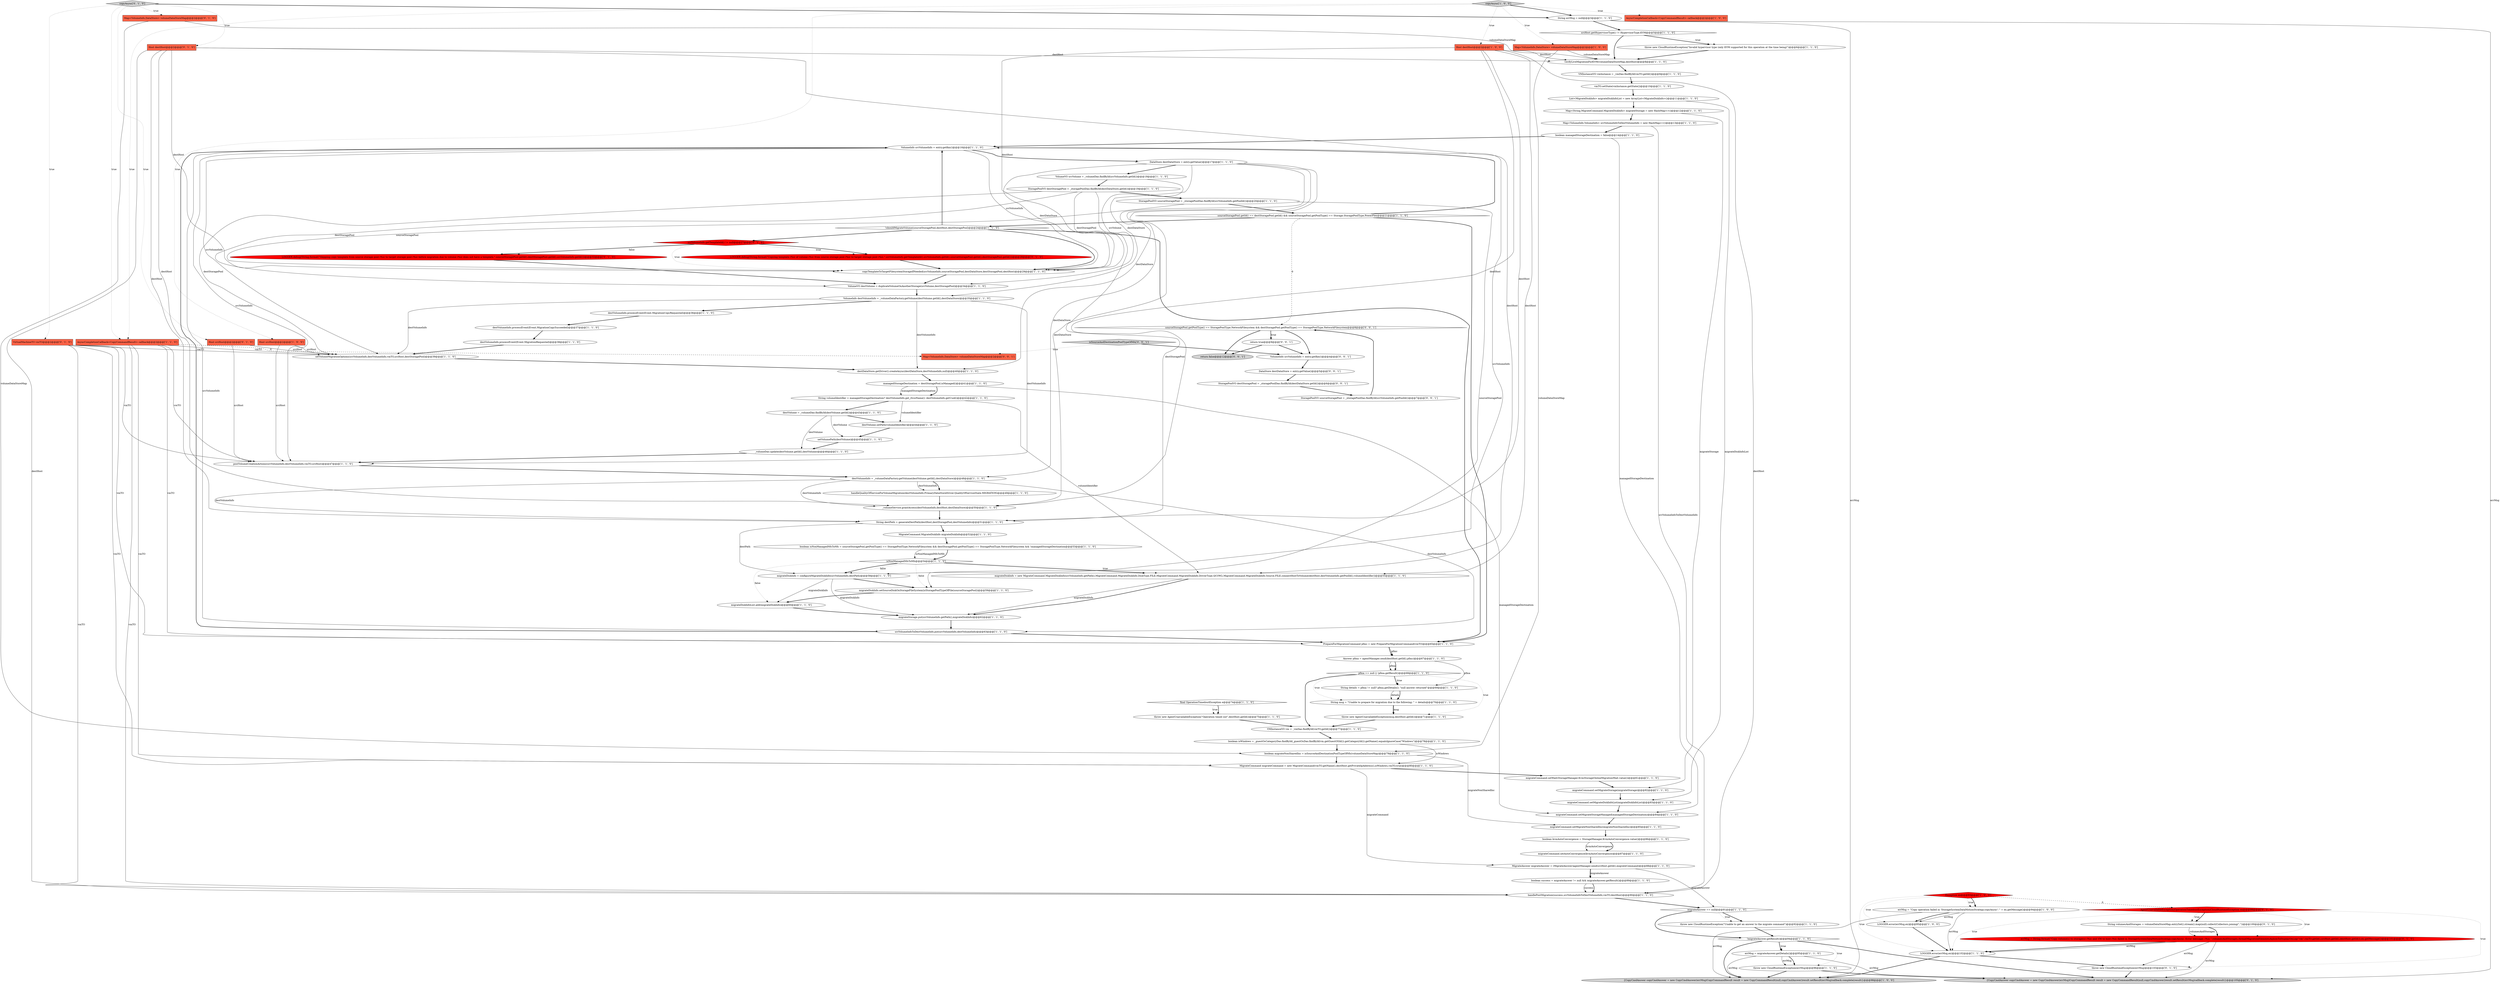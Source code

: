 digraph {
89 [style = filled, label = "Map<VolumeInfo,DataStore> volumeDataStoreMap@@@2@@@['0', '1', '0']", fillcolor = tomato, shape = box image = "AAA0AAABBB2BBB"];
73 [style = filled, label = "String errMsg = null@@@3@@@['1', '1', '0']", fillcolor = white, shape = ellipse image = "AAA0AAABBB1BBB"];
58 [style = filled, label = "_volumeDao.update(destVolume.getId(),destVolume)@@@46@@@['1', '1', '0']", fillcolor = white, shape = ellipse image = "AAA0AAABBB1BBB"];
47 [style = filled, label = "destVolume = _volumeDao.findById(destVolume.getId())@@@43@@@['1', '1', '0']", fillcolor = white, shape = ellipse image = "AAA0AAABBB1BBB"];
28 [style = filled, label = "handlePostMigration(success,srcVolumeInfoToDestVolumeInfo,vmTO,destHost)@@@90@@@['1', '1', '0']", fillcolor = white, shape = ellipse image = "AAA0AAABBB1BBB"];
91 [style = filled, label = "throw new CloudRuntimeException(errMsg)@@@103@@@['0', '1', '0']", fillcolor = white, shape = ellipse image = "AAA0AAABBB2BBB"];
11 [style = filled, label = "LOGGER.error(errMsg,ex)@@@95@@@['1', '0', '0']", fillcolor = white, shape = ellipse image = "AAA0AAABBB1BBB"];
72 [style = filled, label = "LOGGER.error(errMsg,ex)@@@102@@@['1', '1', '0']", fillcolor = white, shape = ellipse image = "AAA0AAABBB1BBB"];
76 [style = filled, label = "migrateCommand.setMigrateDiskInfoList(migrateDiskInfoList)@@@83@@@['1', '1', '0']", fillcolor = white, shape = ellipse image = "AAA0AAABBB1BBB"];
48 [style = filled, label = "String msg = \"Unable to prepare for migration due to the following: \" + details@@@70@@@['1', '1', '0']", fillcolor = white, shape = ellipse image = "AAA0AAABBB1BBB"];
64 [style = filled, label = "throw new AgentUnavailableException(msg,destHost.getId())@@@71@@@['1', '1', '0']", fillcolor = white, shape = ellipse image = "AAA0AAABBB1BBB"];
97 [style = filled, label = "VolumeInfo srcVolumeInfo = entry.getKey()@@@4@@@['0', '0', '1']", fillcolor = white, shape = ellipse image = "AAA0AAABBB3BBB"];
103 [style = filled, label = "isSourceAndDestinationPoolTypeOfNfs['0', '0', '1']", fillcolor = lightgray, shape = diamond image = "AAA0AAABBB3BBB"];
60 [style = filled, label = "Host srcHost@@@2@@@['1', '0', '0']", fillcolor = tomato, shape = box image = "AAA0AAABBB1BBB"];
101 [style = filled, label = "Map<VolumeInfo,DataStore> volumeDataStoreMap@@@2@@@['0', '0', '1']", fillcolor = tomato, shape = box image = "AAA0AAABBB3BBB"];
40 [style = filled, label = "migrateCommand.setAutoConvergence(kvmAutoConvergence)@@@87@@@['1', '1', '0']", fillcolor = white, shape = ellipse image = "AAA0AAABBB1BBB"];
30 [style = filled, label = "migrateCommand.setMigrateStorage(migrateStorage)@@@82@@@['1', '1', '0']", fillcolor = white, shape = ellipse image = "AAA0AAABBB1BBB"];
75 [style = filled, label = "Map<String,MigrateCommand.MigrateDiskInfo> migrateStorage = new HashMap<>()@@@12@@@['1', '1', '0']", fillcolor = white, shape = ellipse image = "AAA0AAABBB1BBB"];
92 [style = filled, label = "VirtualMachineTO vmTO@@@2@@@['0', '1', '0']", fillcolor = tomato, shape = box image = "AAA0AAABBB2BBB"];
57 [style = filled, label = "throw new CloudRuntimeException(errMsg)@@@96@@@['1', '1', '0']", fillcolor = white, shape = ellipse image = "AAA0AAABBB1BBB"];
23 [style = filled, label = "StoragePoolVO sourceStoragePool = _storagePoolDao.findById(srcVolumeInfo.getPoolId())@@@20@@@['1', '1', '0']", fillcolor = white, shape = ellipse image = "AAA0AAABBB1BBB"];
66 [style = filled, label = "setVolumePath(destVolume)@@@45@@@['1', '1', '0']", fillcolor = white, shape = ellipse image = "AAA0AAABBB1BBB"];
0 [style = filled, label = "srcHost.getHypervisorType() != HypervisorType.KVM@@@5@@@['1', '1', '0']", fillcolor = white, shape = diamond image = "AAA0AAABBB1BBB"];
43 [style = filled, label = "copyAsync['1', '0', '0']", fillcolor = lightgray, shape = diamond image = "AAA0AAABBB1BBB"];
24 [style = filled, label = "VMInstanceVO vm = _vmDao.findById(vmTO.getId())@@@77@@@['1', '1', '0']", fillcolor = white, shape = ellipse image = "AAA0AAABBB1BBB"];
36 [style = filled, label = "Map<VolumeInfo,DataStore> volumeDataStoreMap@@@2@@@['1', '0', '0']", fillcolor = tomato, shape = box image = "AAA0AAABBB1BBB"];
20 [style = filled, label = "throw new CloudRuntimeException(\"Invalid hypervisor type (only KVM supported for this operation at the time being)\")@@@6@@@['1', '1', '0']", fillcolor = white, shape = ellipse image = "AAA0AAABBB1BBB"];
102 [style = filled, label = "DataStore destDataStore = entry.getValue()@@@5@@@['0', '0', '1']", fillcolor = white, shape = ellipse image = "AAA0AAABBB3BBB"];
84 [style = filled, label = "srcVolumeInfo.getTemplateId() != null@@@27@@@['0', '1', '0']", fillcolor = red, shape = diamond image = "AAA1AAABBB2BBB"];
59 [style = filled, label = "destVolumeInfo = _volumeDataFactory.getVolume(destVolume.getId(),destDataStore)@@@48@@@['1', '1', '0']", fillcolor = white, shape = ellipse image = "AAA0AAABBB1BBB"];
42 [style = filled, label = "Answer pfma = agentManager.send(destHost.getId(),pfmc)@@@67@@@['1', '1', '0']", fillcolor = white, shape = ellipse image = "AAA0AAABBB1BBB"];
62 [style = filled, label = "String details = pfma != null? pfma.getDetails(): \"null answer returned\"@@@69@@@['1', '1', '0']", fillcolor = white, shape = ellipse image = "AAA0AAABBB1BBB"];
39 [style = filled, label = "boolean kvmAutoConvergence = StorageManager.KvmAutoConvergence.value()@@@86@@@['1', '1', '0']", fillcolor = white, shape = ellipse image = "AAA0AAABBB1BBB"];
13 [style = filled, label = "migrateDiskInfo = configureMigrateDiskInfo(srcVolumeInfo,destPath)@@@58@@@['1', '1', '0']", fillcolor = white, shape = ellipse image = "AAA0AAABBB1BBB"];
26 [style = filled, label = "destVolumeInfo.processEvent(Event.MigrationCopySucceeded)@@@37@@@['1', '1', '0']", fillcolor = white, shape = ellipse image = "AAA0AAABBB1BBB"];
31 [style = filled, label = "errMsg = \"Copy operation failed in 'StorageSystemDataMotionStrategy.copyAsync': \" + ex.getMessage()@@@94@@@['1', '0', '0']", fillcolor = white, shape = ellipse image = "AAA0AAABBB1BBB"];
46 [style = filled, label = "setVolumeMigrationOptions(srcVolumeInfo,destVolumeInfo,vmTO,srcHost,destStoragePool)@@@39@@@['1', '1', '0']", fillcolor = white, shape = ellipse image = "AAA0AAABBB1BBB"];
14 [style = filled, label = "MigrateAnswer migrateAnswer = (MigrateAnswer)agentManager.send(srcHost.getId(),migrateCommand)@@@88@@@['1', '1', '0']", fillcolor = white, shape = ellipse image = "AAA0AAABBB1BBB"];
33 [style = filled, label = "migrateDiskInfoList.add(migrateDiskInfo)@@@60@@@['1', '1', '0']", fillcolor = white, shape = ellipse image = "AAA0AAABBB1BBB"];
9 [style = filled, label = "!migrateAnswer.getResult()@@@94@@@['1', '1', '0']", fillcolor = white, shape = diamond image = "AAA0AAABBB1BBB"];
3 [style = filled, label = "isNonManagedNfsToNfs@@@54@@@['1', '1', '0']", fillcolor = white, shape = diamond image = "AAA0AAABBB1BBB"];
99 [style = filled, label = "return false@@@12@@@['0', '0', '1']", fillcolor = lightgray, shape = ellipse image = "AAA0AAABBB3BBB"];
6 [style = filled, label = "destVolumeInfo.processEvent(Event.MigrationCopyRequested)@@@36@@@['1', '1', '0']", fillcolor = white, shape = ellipse image = "AAA0AAABBB1BBB"];
87 [style = filled, label = "Host destHost@@@2@@@['0', '1', '0']", fillcolor = tomato, shape = box image = "AAA0AAABBB2BBB"];
96 [style = filled, label = "StoragePoolVO destStoragePool = _storagePoolDao.findById(destDataStore.getId())@@@6@@@['0', '0', '1']", fillcolor = white, shape = ellipse image = "AAA0AAABBB3BBB"];
90 [style = filled, label = "{CopyCmdAnswer copyCmdAnswer = new CopyCmdAnswer(errMsg)CopyCommandResult result = new CopyCommandResult(null,copyCmdAnswer)result.setResult(errMsg)callback.complete(result)}@@@105@@@['0', '1', '0']", fillcolor = lightgray, shape = ellipse image = "AAA0AAABBB2BBB"];
18 [style = filled, label = "migrateDiskInfo = new MigrateCommand.MigrateDiskInfo(srcVolumeInfo.getPath(),MigrateCommand.MigrateDiskInfo.DiskType.FILE,MigrateCommand.MigrateDiskInfo.DriverType.QCOW2,MigrateCommand.MigrateDiskInfo.Source.FILE,connectHostToVolume(destHost,destVolumeInfo.getPoolId(),volumeIdentifier))@@@55@@@['1', '1', '0']", fillcolor = white, shape = ellipse image = "AAA0AAABBB1BBB"];
22 [style = filled, label = "pfma == null || !pfma.getResult()@@@68@@@['1', '1', '0']", fillcolor = white, shape = diamond image = "AAA0AAABBB1BBB"];
63 [style = filled, label = "VolumeInfo destVolumeInfo = _volumeDataFactory.getVolume(destVolume.getId(),destDataStore)@@@35@@@['1', '1', '0']", fillcolor = white, shape = ellipse image = "AAA0AAABBB1BBB"];
98 [style = filled, label = "StoragePoolVO sourceStoragePool = _storagePoolDao.findById(srcVolumeInfo.getPoolId())@@@7@@@['0', '0', '1']", fillcolor = white, shape = ellipse image = "AAA0AAABBB3BBB"];
79 [style = filled, label = "StoragePoolVO destStoragePool = _storagePoolDao.findById(destDataStore.getId())@@@19@@@['1', '1', '0']", fillcolor = white, shape = ellipse image = "AAA0AAABBB1BBB"];
17 [style = filled, label = "migrateCommand.setMigrateNonSharedInc(migrateNonSharedInc)@@@85@@@['1', '1', '0']", fillcolor = white, shape = ellipse image = "AAA0AAABBB1BBB"];
25 [style = filled, label = "destVolume.setPath(volumeIdentifier)@@@44@@@['1', '1', '0']", fillcolor = white, shape = ellipse image = "AAA0AAABBB1BBB"];
80 [style = filled, label = "boolean migrateNonSharedInc = isSourceAndDestinationPoolTypeOfNfs(volumeDataStoreMap)@@@79@@@['1', '1', '0']", fillcolor = white, shape = ellipse image = "AAA0AAABBB1BBB"];
54 [style = filled, label = "Map<VolumeInfo,VolumeInfo> srcVolumeInfoToDestVolumeInfo = new HashMap<>()@@@13@@@['1', '1', '0']", fillcolor = white, shape = ellipse image = "AAA0AAABBB1BBB"];
65 [style = filled, label = "destVolumeInfo.processEvent(Event.MigrationRequested)@@@38@@@['1', '1', '0']", fillcolor = white, shape = ellipse image = "AAA0AAABBB1BBB"];
51 [style = filled, label = "List<MigrateDiskInfo> migrateDiskInfoList = new ArrayList<MigrateDiskInfo>()@@@11@@@['1', '1', '0']", fillcolor = white, shape = ellipse image = "AAA0AAABBB1BBB"];
94 [style = filled, label = "String volumesAndStorages = volumeDataStoreMap.entrySet().stream().map(null).collect(Collectors.joining(\",\"))@@@100@@@['0', '1', '0']", fillcolor = white, shape = ellipse image = "AAA0AAABBB2BBB"];
95 [style = filled, label = "AgentUnavailableException|OperationTimedoutException|CloudRuntimeException ex@@@99@@@['0', '1', '0']", fillcolor = red, shape = diamond image = "AAA1AAABBB2BBB"];
71 [style = filled, label = "migrateCommand.setMigrateStorageManaged(managedStorageDestination)@@@84@@@['1', '1', '0']", fillcolor = white, shape = ellipse image = "AAA0AAABBB1BBB"];
93 [style = filled, label = "LOGGER.debug(String.format(\"Skipping copy template from source storage pool (%s( to target storage pool (%s( before migration due to volume (%s( does not have a template.\",sourceStoragePool.getId(),destStoragePool.getId(),srcVolumeInfo.getId()))@@@32@@@['0', '1', '0']", fillcolor = red, shape = ellipse image = "AAA1AAABBB2BBB"];
7 [style = filled, label = "postVolumeCreationActions(srcVolumeInfo,destVolumeInfo,vmTO,srcHost)@@@47@@@['1', '1', '0']", fillcolor = white, shape = ellipse image = "AAA0AAABBB1BBB"];
10 [style = filled, label = "migrateDiskInfo.setSourceDiskOnStorageFileSystem(isStoragePoolTypeOfFile(sourceStoragePool))@@@59@@@['1', '1', '0']", fillcolor = white, shape = ellipse image = "AAA0AAABBB1BBB"];
19 [style = filled, label = "Host destHost@@@2@@@['1', '0', '0']", fillcolor = tomato, shape = box image = "AAA0AAABBB1BBB"];
29 [style = filled, label = "PrepareForMigrationCommand pfmc = new PrepareForMigrationCommand(vmTO)@@@65@@@['1', '1', '0']", fillcolor = white, shape = ellipse image = "AAA0AAABBB1BBB"];
53 [style = filled, label = "{CopyCmdAnswer copyCmdAnswer = new CopyCmdAnswer(errMsg)CopyCommandResult result = new CopyCommandResult(null,copyCmdAnswer)result.setResult(errMsg)callback.complete(result)}@@@98@@@['1', '0', '0']", fillcolor = lightgray, shape = ellipse image = "AAA0AAABBB1BBB"];
12 [style = filled, label = "!shouldMigrateVolume(sourceStoragePool,destHost,destStoragePool)@@@24@@@['1', '1', '0']", fillcolor = white, shape = diamond image = "AAA0AAABBB1BBB"];
8 [style = filled, label = "destDataStore.getDriver().createAsync(destDataStore,destVolumeInfo,null)@@@40@@@['1', '1', '0']", fillcolor = white, shape = ellipse image = "AAA0AAABBB1BBB"];
69 [style = filled, label = "vmTO.setState(vmInstance.getState())@@@10@@@['1', '1', '0']", fillcolor = white, shape = ellipse image = "AAA0AAABBB1BBB"];
85 [style = filled, label = "errMsg = String.format(\"Copy volume(s) to storage(s) (%s( and VM to host (%s( failed in StorageSystemDataMotionStrategy.copyAsync. Error message: (%s(.\",volumesAndStorages,formatMigrationElementsAsJsonToDisplayOnLog(\"vm\",vmTO.getId(),srcHost.getId(),destHost.getId()),ex.getMessage())@@@101@@@['0', '1', '0']", fillcolor = red, shape = ellipse image = "AAA1AAABBB2BBB"];
83 [style = filled, label = "copyAsync['0', '1', '0']", fillcolor = lightgray, shape = diamond image = "AAA0AAABBB2BBB"];
1 [style = filled, label = "sourceStoragePool.getId() == destStoragePool.getId() && sourceStoragePool.getPoolType() == Storage.StoragePoolType.PowerFlex@@@21@@@['1', '1', '0']", fillcolor = white, shape = diamond image = "AAA0AAABBB1BBB"];
67 [style = filled, label = "throw new AgentUnavailableException(\"Operation timed out\",destHost.getId())@@@75@@@['1', '1', '0']", fillcolor = white, shape = ellipse image = "AAA0AAABBB1BBB"];
55 [style = filled, label = "AsyncCompletionCallback<CopyCommandResult> callback@@@2@@@['1', '0', '0']", fillcolor = tomato, shape = box image = "AAA0AAABBB1BBB"];
44 [style = filled, label = "_volumeService.grantAccess(destVolumeInfo,destHost,destDataStore)@@@50@@@['1', '1', '0']", fillcolor = white, shape = ellipse image = "AAA0AAABBB1BBB"];
41 [style = filled, label = "final OperationTimedoutException e@@@74@@@['1', '1', '0']", fillcolor = white, shape = diamond image = "AAA0AAABBB1BBB"];
78 [style = filled, label = "VMInstanceVO vmInstance = _vmDao.findById(vmTO.getId())@@@9@@@['1', '1', '0']", fillcolor = white, shape = ellipse image = "AAA0AAABBB1BBB"];
88 [style = filled, label = "LOGGER.debug(String.format(\"Copying template (%s( of volume (%s( from source storage pool (%s( to target storage pool (%s(.\",srcVolumeInfo.getTemplateId(),srcVolumeInfo.getId(),sourceStoragePool.getId(),destStoragePool.getId()))@@@28@@@['0', '1', '0']", fillcolor = red, shape = ellipse image = "AAA1AAABBB2BBB"];
2 [style = filled, label = "managedStorageDestination = destStoragePool.isManaged()@@@41@@@['1', '1', '0']", fillcolor = white, shape = ellipse image = "AAA0AAABBB1BBB"];
45 [style = filled, label = "MigrateCommand migrateCommand = new MigrateCommand(vmTO.getName(),destHost.getPrivateIpAddress(),isWindows,vmTO,true)@@@80@@@['1', '1', '0']", fillcolor = white, shape = ellipse image = "AAA0AAABBB1BBB"];
38 [style = filled, label = "boolean managedStorageDestination = false@@@14@@@['1', '1', '0']", fillcolor = white, shape = ellipse image = "AAA0AAABBB1BBB"];
81 [style = filled, label = "migrateAnswer == null@@@91@@@['1', '1', '0']", fillcolor = white, shape = diamond image = "AAA0AAABBB1BBB"];
61 [style = filled, label = "Exception ex@@@93@@@['1', '0', '0']", fillcolor = red, shape = diamond image = "AAA1AAABBB1BBB"];
32 [style = filled, label = "handleQualityOfServiceForVolumeMigration(destVolumeInfo,PrimaryDataStoreDriver.QualityOfServiceState.MIGRATION)@@@49@@@['1', '1', '0']", fillcolor = white, shape = ellipse image = "AAA0AAABBB1BBB"];
56 [style = filled, label = "String destPath = generateDestPath(destHost,destStoragePool,destVolumeInfo)@@@51@@@['1', '1', '0']", fillcolor = white, shape = ellipse image = "AAA0AAABBB1BBB"];
100 [style = filled, label = "return true@@@9@@@['0', '0', '1']", fillcolor = white, shape = ellipse image = "AAA0AAABBB3BBB"];
15 [style = filled, label = "boolean isWindows = _guestOsCategoryDao.findById(_guestOsDao.findById(vm.getGuestOSId()).getCategoryId()).getName().equalsIgnoreCase(\"Windows\")@@@78@@@['1', '1', '0']", fillcolor = white, shape = ellipse image = "AAA0AAABBB1BBB"];
86 [style = filled, label = "Host srcHost@@@2@@@['0', '1', '0']", fillcolor = tomato, shape = box image = "AAA0AAABBB2BBB"];
50 [style = filled, label = "boolean success = migrateAnswer != null && migrateAnswer.getResult()@@@89@@@['1', '1', '0']", fillcolor = white, shape = ellipse image = "AAA0AAABBB1BBB"];
52 [style = filled, label = "throw new CloudRuntimeException(\"Unable to get an answer to the migrate command\")@@@92@@@['1', '1', '0']", fillcolor = white, shape = ellipse image = "AAA0AAABBB1BBB"];
82 [style = filled, label = "VolumeInfo srcVolumeInfo = entry.getKey()@@@16@@@['1', '1', '0']", fillcolor = white, shape = ellipse image = "AAA0AAABBB1BBB"];
104 [style = filled, label = "sourceStoragePool.getPoolType() == StoragePoolType.NetworkFilesystem && destStoragePool.getPoolType() == StoragePoolType.NetworkFilesystem@@@8@@@['0', '0', '1']", fillcolor = white, shape = diamond image = "AAA0AAABBB3BBB"];
49 [style = filled, label = "verifyLiveMigrationForKVM(volumeDataStoreMap,destHost)@@@8@@@['1', '1', '0']", fillcolor = white, shape = ellipse image = "AAA0AAABBB1BBB"];
68 [style = filled, label = "MigrateCommand.MigrateDiskInfo migrateDiskInfo@@@52@@@['1', '1', '0']", fillcolor = white, shape = ellipse image = "AAA0AAABBB1BBB"];
27 [style = filled, label = "boolean isNonManagedNfsToNfs = sourceStoragePool.getPoolType() == StoragePoolType.NetworkFilesystem && destStoragePool.getPoolType() == StoragePoolType.NetworkFilesystem && !managedStorageDestination@@@53@@@['1', '1', '0']", fillcolor = white, shape = ellipse image = "AAA0AAABBB1BBB"];
77 [style = filled, label = "AsyncCompletionCallback<CopyCommandResult> callback@@@2@@@['1', '1', '0']", fillcolor = tomato, shape = box image = "AAA0AAABBB1BBB"];
4 [style = filled, label = "errMsg = migrateAnswer.getDetails()@@@95@@@['1', '1', '0']", fillcolor = white, shape = ellipse image = "AAA0AAABBB1BBB"];
34 [style = filled, label = "String volumeIdentifier = managedStorageDestination? destVolumeInfo.get_iScsiName(): destVolumeInfo.getUuid()@@@42@@@['1', '1', '0']", fillcolor = white, shape = ellipse image = "AAA0AAABBB1BBB"];
5 [style = filled, label = "VolumeVO srcVolume = _volumeDao.findById(srcVolumeInfo.getId())@@@18@@@['1', '1', '0']", fillcolor = white, shape = ellipse image = "AAA0AAABBB1BBB"];
35 [style = filled, label = "srcVolumeInfoToDestVolumeInfo.put(srcVolumeInfo,destVolumeInfo)@@@63@@@['1', '1', '0']", fillcolor = white, shape = ellipse image = "AAA0AAABBB1BBB"];
37 [style = filled, label = "VolumeVO destVolume = duplicateVolumeOnAnotherStorage(srcVolume,destStoragePool)@@@34@@@['1', '1', '0']", fillcolor = white, shape = ellipse image = "AAA0AAABBB1BBB"];
70 [style = filled, label = "DataStore destDataStore = entry.getValue()@@@17@@@['1', '1', '0']", fillcolor = white, shape = ellipse image = "AAA0AAABBB1BBB"];
74 [style = filled, label = "migrateStorage.put(srcVolumeInfo.getPath(),migrateDiskInfo)@@@62@@@['1', '1', '0']", fillcolor = white, shape = ellipse image = "AAA0AAABBB1BBB"];
16 [style = filled, label = "copyTemplateToTargetFilesystemStorageIfNeeded(srcVolumeInfo,sourceStoragePool,destDataStore,destStoragePool,destHost)@@@29@@@['1', '1', '0']", fillcolor = white, shape = ellipse image = "AAA0AAABBB1BBB"];
21 [style = filled, label = "migrateCommand.setWait(StorageManager.KvmStorageOnlineMigrationWait.value())@@@81@@@['1', '1', '0']", fillcolor = white, shape = ellipse image = "AAA0AAABBB1BBB"];
59->32 [style = solid, label="destVolumeInfo"];
9->53 [style = bold, label=""];
12->84 [style = bold, label=""];
16->37 [style = bold, label=""];
60->46 [style = solid, label="srcHost"];
81->52 [style = bold, label=""];
84->88 [style = dotted, label="true"];
33->74 [style = bold, label=""];
28->81 [style = bold, label=""];
70->44 [style = solid, label="destDataStore"];
79->16 [style = solid, label="destStoragePool"];
15->80 [style = bold, label=""];
104->99 [style = bold, label=""];
100->99 [style = bold, label=""];
77->46 [style = solid, label="vmTO"];
89->49 [style = solid, label="volumeDataStoreMap"];
62->48 [style = solid, label="details"];
49->78 [style = bold, label=""];
21->30 [style = bold, label=""];
76->71 [style = bold, label=""];
4->90 [style = solid, label="errMsg"];
84->93 [style = bold, label=""];
70->8 [style = solid, label="destDataStore"];
42->22 [style = solid, label="pfma"];
14->50 [style = solid, label="migrateAnswer"];
29->42 [style = solid, label="pfmc"];
3->18 [style = bold, label=""];
84->88 [style = bold, label=""];
77->101 [style = dashed, label="0"];
26->65 [style = bold, label=""];
72->53 [style = bold, label=""];
103->97 [style = bold, label=""];
43->55 [style = dotted, label="true"];
41->67 [style = bold, label=""];
89->80 [style = solid, label="volumeDataStoreMap"];
82->46 [style = solid, label="srcVolumeInfo"];
1->12 [style = bold, label=""];
57->90 [style = bold, label=""];
77->7 [style = solid, label="vmTO"];
63->8 [style = solid, label="destVolumeInfo"];
13->33 [style = solid, label="migrateDiskInfo"];
54->38 [style = bold, label=""];
56->13 [style = solid, label="destPath"];
77->29 [style = solid, label="vmTO"];
81->52 [style = dotted, label="true"];
83->73 [style = bold, label=""];
9->57 [style = dotted, label="true"];
35->82 [style = bold, label=""];
79->56 [style = solid, label="destStoragePool"];
23->10 [style = solid, label="sourceStoragePool"];
9->90 [style = bold, label=""];
36->49 [style = solid, label="volumeDataStoreMap"];
19->44 [style = solid, label="destHost"];
41->67 [style = dotted, label="true"];
1->104 [style = dashed, label="0"];
73->53 [style = solid, label="errMsg"];
86->7 [style = solid, label="srcHost"];
3->33 [style = dotted, label="false"];
70->59 [style = solid, label="destDataStore"];
52->9 [style = bold, label=""];
79->37 [style = solid, label="destStoragePool"];
48->64 [style = solid, label="msg"];
59->32 [style = bold, label=""];
34->47 [style = bold, label=""];
2->34 [style = bold, label=""];
97->102 [style = bold, label=""];
100->97 [style = bold, label=""];
22->64 [style = dotted, label="true"];
54->28 [style = solid, label="srcVolumeInfoToDestVolumeInfo"];
2->71 [style = solid, label="managedStorageDestination"];
88->16 [style = bold, label=""];
61->31 [style = dotted, label="true"];
31->53 [style = solid, label="errMsg"];
70->16 [style = solid, label="destDataStore"];
15->45 [style = solid, label="isWindows"];
51->75 [style = bold, label=""];
43->73 [style = bold, label=""];
31->11 [style = bold, label=""];
50->28 [style = bold, label=""];
72->91 [style = bold, label=""];
94->85 [style = bold, label=""];
92->46 [style = solid, label="vmTO"];
12->82 [style = bold, label=""];
103->101 [style = dotted, label="true"];
79->46 [style = solid, label="destStoragePool"];
38->71 [style = solid, label="managedStorageDestination"];
12->29 [style = bold, label=""];
47->25 [style = bold, label=""];
84->16 [style = dotted, label="true"];
83->89 [style = dotted, label="true"];
70->5 [style = bold, label=""];
93->37 [style = bold, label=""];
86->46 [style = solid, label="srcHost"];
17->39 [style = bold, label=""];
3->18 [style = dotted, label="true"];
18->74 [style = solid, label="migrateDiskInfo"];
37->63 [style = bold, label=""];
9->4 [style = dotted, label="true"];
62->48 [style = bold, label=""];
43->60 [style = dotted, label="true"];
45->21 [style = bold, label=""];
0->20 [style = bold, label=""];
83->86 [style = dotted, label="true"];
42->22 [style = bold, label=""];
65->46 [style = bold, label=""];
57->53 [style = bold, label=""];
75->30 [style = solid, label="migrateStorage"];
39->40 [style = solid, label="kvmAutoConvergence"];
82->35 [style = solid, label="srcVolumeInfo"];
91->90 [style = bold, label=""];
56->68 [style = bold, label=""];
13->10 [style = bold, label=""];
92->28 [style = solid, label="vmTO"];
102->96 [style = bold, label=""];
44->56 [style = bold, label=""];
74->35 [style = bold, label=""];
82->7 [style = solid, label="srcVolumeInfo"];
87->49 [style = solid, label="destHost"];
6->26 [style = bold, label=""];
35->29 [style = bold, label=""];
81->9 [style = bold, label=""];
84->93 [style = dotted, label="false"];
4->57 [style = bold, label=""];
87->18 [style = solid, label="destHost"];
5->37 [style = solid, label="srcVolume"];
22->62 [style = dotted, label="true"];
48->64 [style = bold, label=""];
96->98 [style = bold, label=""];
77->45 [style = solid, label="vmTO"];
77->28 [style = solid, label="vmTO"];
63->6 [style = bold, label=""];
61->72 [style = dotted, label="true"];
13->74 [style = solid, label="migrateDiskInfo"];
92->7 [style = solid, label="vmTO"];
5->79 [style = bold, label=""];
59->44 [style = solid, label="destVolumeInfo"];
66->58 [style = bold, label=""];
73->0 [style = bold, label=""];
19->56 [style = solid, label="destHost"];
42->62 [style = solid, label="pfma"];
3->10 [style = dotted, label="false"];
58->7 [style = bold, label=""];
0->49 [style = bold, label=""];
8->2 [style = bold, label=""];
31->72 [style = solid, label="errMsg"];
36->80 [style = solid, label="volumeDataStoreMap"];
50->28 [style = solid, label="success"];
29->42 [style = bold, label=""];
46->8 [style = bold, label=""];
39->40 [style = bold, label=""];
14->50 [style = bold, label=""];
47->66 [style = solid, label="destVolume"];
82->70 [style = bold, label=""];
7->59 [style = bold, label=""];
32->44 [style = bold, label=""];
20->49 [style = bold, label=""];
40->14 [style = bold, label=""];
22->48 [style = dotted, label="true"];
19->28 [style = solid, label="destHost"];
10->33 [style = bold, label=""];
95->94 [style = dotted, label="true"];
83->92 [style = dotted, label="true"];
87->16 [style = solid, label="destHost"];
63->46 [style = solid, label="destVolumeInfo"];
1->29 [style = bold, label=""];
68->27 [style = bold, label=""];
98->104 [style = bold, label=""];
82->16 [style = solid, label="srcVolumeInfo"];
18->74 [style = bold, label=""];
3->13 [style = dotted, label="false"];
75->54 [style = bold, label=""];
43->36 [style = dotted, label="true"];
83->77 [style = dotted, label="true"];
82->13 [style = solid, label="srcVolumeInfo"];
59->35 [style = solid, label="destVolumeInfo"];
24->15 [style = bold, label=""];
61->11 [style = dotted, label="true"];
19->18 [style = solid, label="destHost"];
95->72 [style = dotted, label="true"];
87->56 [style = solid, label="destHost"];
80->17 [style = solid, label="migrateNonSharedInc"];
87->44 [style = solid, label="destHost"];
71->17 [style = bold, label=""];
11->72 [style = bold, label=""];
85->72 [style = bold, label=""];
85->72 [style = solid, label="errMsg"];
92->45 [style = solid, label="vmTO"];
38->82 [style = bold, label=""];
19->49 [style = solid, label="destHost"];
79->23 [style = bold, label=""];
27->3 [style = bold, label=""];
23->16 [style = solid, label="sourceStoragePool"];
1->82 [style = bold, label=""];
9->4 [style = bold, label=""];
61->31 [style = bold, label=""];
0->20 [style = dotted, label="true"];
4->53 [style = solid, label="errMsg"];
59->56 [style = solid, label="destVolumeInfo"];
95->85 [style = dotted, label="true"];
94->85 [style = solid, label="volumesAndStorages"];
12->16 [style = bold, label=""];
85->90 [style = solid, label="errMsg"];
69->51 [style = bold, label=""];
2->34 [style = solid, label="managedStorageDestination"];
34->18 [style = solid, label="volumeIdentifier"];
64->24 [style = bold, label=""];
83->87 [style = dotted, label="true"];
104->100 [style = bold, label=""];
85->91 [style = solid, label="errMsg"];
95->94 [style = bold, label=""];
19->16 [style = solid, label="destHost"];
45->14 [style = solid, label="migrateCommand"];
22->62 [style = bold, label=""];
30->76 [style = bold, label=""];
34->25 [style = solid, label="volumeIdentifier"];
78->69 [style = bold, label=""];
31->11 [style = solid, label="errMsg"];
23->1 [style = bold, label=""];
73->90 [style = solid, label="errMsg"];
3->13 [style = bold, label=""];
80->45 [style = bold, label=""];
61->95 [style = dashed, label="0"];
67->24 [style = bold, label=""];
43->77 [style = dotted, label="true"];
4->57 [style = solid, label="errMsg"];
47->58 [style = solid, label="destVolume"];
27->3 [style = solid, label="isNonManagedNfsToNfs"];
60->7 [style = solid, label="srcHost"];
14->81 [style = solid, label="migrateAnswer"];
22->24 [style = bold, label=""];
70->63 [style = solid, label="destDataStore"];
43->19 [style = dotted, label="true"];
25->66 [style = bold, label=""];
104->97 [style = bold, label=""];
92->29 [style = solid, label="vmTO"];
63->7 [style = solid, label="destVolumeInfo"];
104->100 [style = dotted, label="true"];
51->76 [style = solid, label="migrateDiskInfoList"];
95->91 [style = dotted, label="true"];
87->28 [style = solid, label="destHost"];
}
